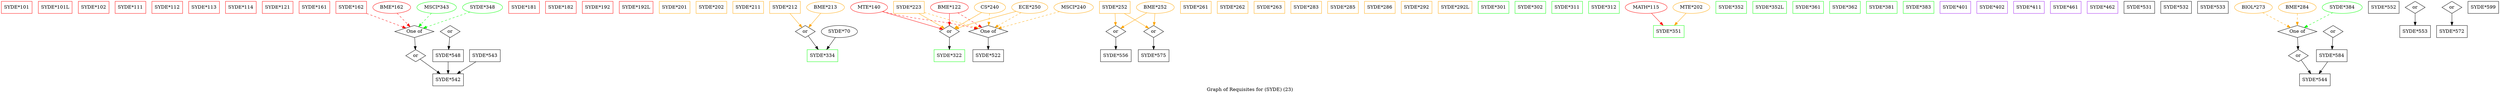 strict digraph "" {
	graph [bb="0,0,7389,275",
		label="Graph of Requisites for (SYDE) (23)",
		lheight=0.21,
		lp="3694.5,11.5",
		lwidth=3.56
	];
	node [label="\N"];
	"SYDE*101"	[color=red,
		height=0.5,
		pos="45.5,257",
		shape=box,
		width=1.2639];
	"SYDE*101L"	[color=red,
		height=0.5,
		pos="159.5,257",
		shape=box,
		width=1.3889];
	"SYDE*102"	[color=red,
		height=0.5,
		pos="273.5,257",
		shape=box,
		width=1.2639];
	"SYDE*111"	[color=red,
		height=0.5,
		pos="382.5,257",
		shape=box,
		width=1.2639];
	"SYDE*112"	[color=red,
		height=0.5,
		pos="491.5,257",
		shape=box,
		width=1.2639];
	"SYDE*113"	[color=red,
		height=0.5,
		pos="600.5,257",
		shape=box,
		width=1.2639];
	"SYDE*114"	[color=red,
		height=0.5,
		pos="709.5,257",
		shape=box,
		width=1.2639];
	"SYDE*121"	[color=red,
		height=0.5,
		pos="818.5,257",
		shape=box,
		width=1.2639];
	"SYDE*161"	[color=red,
		height=0.5,
		pos="927.5,257",
		shape=box,
		width=1.2639];
	"SYDE*162"	[color=red,
		height=0.5,
		pos="1036.5,257",
		shape=box,
		width=1.2639];
	of283	[height=0.5,
		label="One of",
		pos="1221.5,185",
		shape=diamond,
		width=1.6085];
	"SYDE*162" -> of283	[color=red,
		pos="e,1196.8,195.33 1081.8,238.88 1114.3,226.55 1157.6,210.18 1187.3,198.93",
		style=dashed];
	or492	[height=0.5,
		label=or,
		pos="1224.5,113",
		shape=diamond,
		width=0.81703];
	of283 -> or492	[pos="e,1223.8,130.79 1222.2,167.05 1222.6,159.23 1223,149.75 1223.3,140.98"];
	"SYDE*542"	[height=0.5,
		pos="1320.5,41",
		shape=box,
		width=1.2639];
	or492 -> "SYDE*542"	[pos="e,1297.1,59.067 1237.4,102.56 1250.6,93.002 1271.3,77.855 1288.8,65.101"];
	"SYDE*181"	[color=red,
		height=0.5,
		pos="1546.5,257",
		shape=box,
		width=1.2639];
	"SYDE*182"	[color=red,
		height=0.5,
		pos="1655.5,257",
		shape=box,
		width=1.2639];
	"SYDE*192"	[color=red,
		height=0.5,
		pos="1764.5,257",
		shape=box,
		width=1.2639];
	"SYDE*192L"	[color=red,
		height=0.5,
		pos="1878.5,257",
		shape=box,
		width=1.3889];
	"SYDE*201"	[color=orange,
		height=0.5,
		pos="1992.5,257",
		shape=box,
		width=1.2639];
	"SYDE*202"	[color=orange,
		height=0.5,
		pos="2101.5,257",
		shape=box,
		width=1.2639];
	"SYDE*211"	[color=orange,
		height=0.5,
		pos="2210.5,257",
		shape=box,
		width=1.2639];
	"SYDE*212"	[color=orange,
		height=0.5,
		pos="2319.5,257",
		shape=box,
		width=1.2639];
	or491	[height=0.5,
		label=or,
		pos="2379.5,185",
		shape=diamond,
		width=0.81703];
	"SYDE*212" -> or491	[color=orange,
		pos="e,2369.9,197.21 2334.3,238.7 2343.1,228.47 2354.2,215.52 2363.2,205.01"];
	"SYDE*334"	[color=green,
		height=0.5,
		pos="2430.5,113",
		shape=box,
		width=1.2639];
	or491 -> "SYDE*334"	[pos="e,2418,131.19 2388.2,172.13 2394.7,163.17 2403.9,150.57 2412,139.38"];
	"SYDE*223"	[color=orange,
		height=0.5,
		pos="2684.5,257",
		shape=box,
		width=1.2639];
	or490	[height=0.5,
		label=or,
		pos="2803.5,185",
		shape=diamond,
		width=0.81703];
	"SYDE*223" -> or490	[color=orange,
		pos="e,2789.1,194.46 2713.6,238.88 2734.2,226.77 2761.4,210.77 2780.5,199.55"];
	of282	[height=0.5,
		label="One of",
		pos="2918.5,185",
		shape=diamond,
		width=1.6085];
	"SYDE*223" -> of282	[color=orange,
		pos="e,2890.1,194.19 2730.1,241.56 2733,240.69 2735.8,239.83 2738.5,239 2787.4,224.12 2843.9,207.59 2880.3,197.01",
		style=dashed];
	"SYDE*322"	[color=green,
		height=0.5,
		pos="2803.5,113",
		shape=box,
		width=1.2639];
	or490 -> "SYDE*322"	[pos="e,2803.5,131.1 2803.5,166.7 2803.5,158.98 2803.5,149.71 2803.5,141.11"];
	"SYDE*522"	[height=0.5,
		pos="2918.5,113",
		shape=box,
		width=1.2639];
	of282 -> "SYDE*522"	[pos="e,2918.5,131.1 2918.5,166.7 2918.5,158.98 2918.5,149.71 2918.5,141.11"];
	"SYDE*252"	[color=orange,
		height=0.5,
		pos="3292.5,257",
		shape=box,
		width=1.2639];
	or496	[height=0.5,
		label=or,
		pos="3294.5,185",
		shape=diamond,
		width=0.81703];
	"SYDE*252" -> or496	[color=orange,
		pos="e,3294,203.1 3293,238.7 3293.2,230.98 3293.5,221.71 3293.7,213.11"];
	or498	[height=0.5,
		label=or,
		pos="3406.5,185",
		shape=diamond,
		width=0.81703];
	"SYDE*252" -> or498	[color=orange,
		pos="e,3392.4,194.65 3320.4,238.88 3339.8,226.95 3365.4,211.24 3383.6,200.05"];
	"SYDE*556"	[height=0.5,
		pos="3294.5,113",
		shape=box,
		width=1.2639];
	or496 -> "SYDE*556"	[pos="e,3294.5,131.1 3294.5,166.7 3294.5,158.98 3294.5,149.71 3294.5,141.11"];
	"SYDE*575"	[height=0.5,
		pos="3406.5,113",
		shape=box,
		width=1.2639];
	or498 -> "SYDE*575"	[pos="e,3406.5,131.1 3406.5,166.7 3406.5,158.98 3406.5,149.71 3406.5,141.11"];
	"SYDE*261"	[color=orange,
		height=0.5,
		pos="3530.5,257",
		shape=box,
		width=1.2639];
	"SYDE*262"	[color=orange,
		height=0.5,
		pos="3639.5,257",
		shape=box,
		width=1.2639];
	"SYDE*263"	[color=orange,
		height=0.5,
		pos="3748.5,257",
		shape=box,
		width=1.2639];
	"SYDE*283"	[color=orange,
		height=0.5,
		pos="3857.5,257",
		shape=box,
		width=1.2639];
	"SYDE*285"	[color=orange,
		height=0.5,
		pos="3966.5,257",
		shape=box,
		width=1.2639];
	"SYDE*286"	[color=orange,
		height=0.5,
		pos="4075.5,257",
		shape=box,
		width=1.2639];
	"SYDE*292"	[color=orange,
		height=0.5,
		pos="4184.5,257",
		shape=box,
		width=1.2639];
	"SYDE*292L"	[color=orange,
		height=0.5,
		pos="4298.5,257",
		shape=box,
		width=1.3889];
	"SYDE*301"	[color=green,
		height=0.5,
		pos="4412.5,257",
		shape=box,
		width=1.2639];
	"SYDE*302"	[color=green,
		height=0.5,
		pos="4521.5,257",
		shape=box,
		width=1.2639];
	"SYDE*311"	[color=green,
		height=0.5,
		pos="4630.5,257",
		shape=box,
		width=1.2639];
	"SYDE*312"	[color=green,
		height=0.5,
		pos="4739.5,257",
		shape=box,
		width=1.2639];
	"BME*122"	[color=red,
		height=0.5,
		pos="2803.5,257",
		width=1.5526];
	"BME*122" -> or490	[color=red,
		pos="e,2803.5,203.1 2803.5,238.7 2803.5,230.98 2803.5,221.71 2803.5,213.11"];
	"BME*122" -> of282	[color=red,
		pos="e,2900,197.26 2828.5,240.81 2847,229.55 2872.2,214.2 2891.2,202.61",
		style=dashed];
	"CS*240"	[color=orange,
		height=0.5,
		pos="2923.5,257",
		width=1.2818];
	"CS*240" -> or490	[color=orange,
		pos="e,2817.9,194.39 2898.9,241.67 2877.8,229.32 2847.4,211.62 2826.7,199.52"];
	"CS*240" -> of282	[color=orange,
		pos="e,2919.7,203.1 2922.3,238.7 2921.7,230.98 2921.1,221.71 2920.4,213.11",
		style=dashed];
	"ECE*250"	[color=orange,
		height=0.5,
		pos="3040.5,257",
		width=1.4804];
	"ECE*250" -> or490	[color=orange,
		pos="e,2821.2,192.58 3000.4,244.91 2949.3,230.75 2865.8,207.52 2851.5,203 2844.7,200.85 2837.4,198.36 2830.6,195.97"];
	"ECE*250" -> of282	[color=orange,
		pos="e,2937.9,197.15 3014.6,241.15 2994.7,229.74 2967.3,213.99 2946.8,202.24",
		style=dashed];
	"MTE*140"	[color=red,
		height=0.5,
		pos="2566.5,257",
		width=1.5165];
	"MTE*140" -> or490	[color=red,
		pos="e,2784.8,191.53 2605.6,244.44 2653.4,230.34 2732.9,206.85 2775.1,194.38"];
	"MTE*140" -> of282	[color=red,
		pos="e,2887.1,193.3 2606.4,244.63 2614,242.62 2622,240.65 2629.5,239 2722.9,218.53 2747.7,221.31 2841.5,203 2853.1,200.73 2865.7,198.05 \
2877.3,195.49",
		style=dashed];
	"BME*213"	[color=orange,
		height=0.5,
		pos="2438.5,257",
		width=1.5526];
	"BME*213" -> or491	[color=orange,
		pos="e,2389.1,197.44 2424.5,239.41 2415.9,229.2 2404.8,216.07 2395.8,205.39"];
	"SYDE*70"	[height=0.5,
		pos="2480.5,185",
		width=1.4804];
	"SYDE*70" -> "SYDE*334"	[pos="e,2443,131.45 2468.7,167.41 2462.7,159.12 2455.4,148.89 2448.8,139.62"];
	"SYDE*351"	[color=green,
		height=0.5,
		pos="4931.5,185",
		shape=box,
		width=1.2639];
	"MATH*115"	[color=red,
		height=0.5,
		pos="4864.5,257",
		width=1.7151];
	"MATH*115" -> "SYDE*351"	[color=red,
		pos="e,4914.8,203.45 4880.4,239.41 4888.6,230.86 4898.7,220.26 4907.8,210.77"];
	"MTE*202"	[color=orange,
		height=0.5,
		pos="4998.5,257",
		width=1.5165];
	"MTE*202" -> "SYDE*351"	[color=orange,
		pos="e,4948.2,203.45 4982.6,239.41 4974.4,230.86 4964.3,220.26 4955.2,210.77"];
	"SYDE*352"	[color=green,
		height=0.5,
		pos="5116.5,257",
		shape=box,
		width=1.2639];
	"SYDE*352L"	[color=green,
		height=0.5,
		pos="5230.5,257",
		shape=box,
		width=1.3889];
	"SYDE*361"	[color=green,
		height=0.5,
		pos="5344.5,257",
		shape=box,
		width=1.2639];
	"SYDE*362"	[color=green,
		height=0.5,
		pos="5453.5,257",
		shape=box,
		width=1.2639];
	"SYDE*381"	[color=green,
		height=0.5,
		pos="5562.5,257",
		shape=box,
		width=1.2639];
	"SYDE*383"	[color=green,
		height=0.5,
		pos="5671.5,257",
		shape=box,
		width=1.2639];
	"SYDE*401"	[color=purple,
		height=0.5,
		pos="5780.5,257",
		shape=box,
		width=1.2639];
	"SYDE*402"	[color=purple,
		height=0.5,
		pos="5889.5,257",
		shape=box,
		width=1.2639];
	"SYDE*411"	[color=purple,
		height=0.5,
		pos="5998.5,257",
		shape=box,
		width=1.2639];
	"SYDE*461"	[color=purple,
		height=0.5,
		pos="6107.5,257",
		shape=box,
		width=1.2639];
	"SYDE*462"	[color=purple,
		height=0.5,
		pos="6216.5,257",
		shape=box,
		width=1.2639];
	"MSCI*240"	[color=orange,
		height=0.5,
		pos="3170.5,257",
		width=1.6249];
	"MSCI*240" -> of282	[color=orange,
		pos="e,2947.5,194.06 3128.6,244.36 3080.9,231.11 3003.5,209.62 2957.2,196.75",
		style=dashed];
	"SYDE*531"	[height=0.5,
		pos="6325.5,257",
		shape=box,
		width=1.2639];
	"SYDE*532"	[height=0.5,
		pos="6434.5,257",
		shape=box,
		width=1.2639];
	"SYDE*533"	[height=0.5,
		pos="6543.5,257",
		shape=box,
		width=1.2639];
	"BME*162"	[color=red,
		height=0.5,
		pos="1155.5,257",
		width=1.5526];
	"BME*162" -> of283	[color=red,
		pos="e,1209.1,199.2 1171.1,239.41 1180.4,229.62 1192.1,217.13 1202,206.7",
		style=dashed];
	"MSCI*343"	[color=green,
		height=0.5,
		pos="1287.5,257",
		width=1.6249];
	"MSCI*343" -> of283	[color=green,
		pos="e,1233.9,199.2 1271.9,239.41 1262.6,229.62 1250.9,217.13 1241,206.7",
		style=dashed];
	"SYDE*348"	[color=green,
		height=0.5,
		pos="1423.5,257",
		width=1.6429];
	"SYDE*348" -> of283	[color=green,
		pos="e,1247.6,195.04 1386,243 1349.2,230.24 1293.4,210.93 1257.2,198.38",
		style=dashed];
	"SYDE*548"	[height=0.5,
		pos="1320.5,113",
		shape=box,
		width=1.2639];
	"SYDE*548" -> "SYDE*542"	[pos="e,1320.5,59.104 1320.5,94.697 1320.5,86.983 1320.5,77.712 1320.5,69.112"];
	"SYDE*543"	[height=0.5,
		pos="1429.5,113",
		shape=box,
		width=1.2639];
	"SYDE*543" -> "SYDE*542"	[pos="e,1347.3,59.19 1402.8,94.876 1388.7,85.808 1371.2,74.552 1355.9,64.759"];
	"SYDE*544"	[height=0.5,
		pos="6844.5,41",
		shape=box,
		width=1.2639];
	or493	[height=0.5,
		label=or,
		pos="6795.5,113",
		shape=diamond,
		width=0.81703];
	or493 -> "SYDE*544"	[pos="e,6832.6,59.034 6804,99.807 6810.3,90.905 6818.9,78.518 6826.7,67.492"];
	of284	[height=0.5,
		label="One of",
		pos="6792.5,185",
		shape=diamond,
		width=1.6085];
	of284 -> or493	[pos="e,6794.8,130.79 6793.2,167.05 6793.6,159.23 6794,149.75 6794.3,140.98"];
	"BIOL*273"	[color=orange,
		height=0.5,
		pos="6662.5,257",
		width=1.5526];
	"BIOL*273" -> of284	[color=orange,
		pos="e,6772.2,196.93 6690.1,241.15 6711.6,229.57 6741.4,213.51 6763.3,201.7",
		style=dashed];
	"BME*284"	[color=orange,
		height=0.5,
		pos="6792.5,257",
		width=1.5526];
	"BME*284" -> of284	[color=orange,
		pos="e,6792.5,203.1 6792.5,238.7 6792.5,230.98 6792.5,221.71 6792.5,213.11",
		style=dashed];
	"SYDE*384"	[color=green,
		height=0.5,
		pos="6925.5,257",
		width=1.6429];
	"SYDE*384" -> of284	[color=green,
		pos="e,6812.9,196.72 6897.3,241.15 6875.1,229.5 6844.4,213.31 6821.9,201.49",
		style=dashed];
	"SYDE*584"	[height=0.5,
		pos="6894.5,113",
		shape=box,
		width=1.2639];
	"SYDE*584" -> "SYDE*544"	[pos="e,6856.7,59.104 6882.1,94.697 6876.3,86.474 6869.1,76.483 6862.7,67.421"];
	or494	[height=0.5,
		label=or,
		pos="1326.5,185",
		shape=diamond,
		width=0.81703];
	or494 -> "SYDE*548"	[pos="e,1322,131.12 1325.1,167.76 1324.4,159.87 1323.6,150.16 1322.8,141.18"];
	"SYDE*552"	[height=0.5,
		pos="7048.5,257",
		shape=box,
		width=1.2639];
	"SYDE*553"	[height=0.5,
		pos="7141.5,185",
		shape=box,
		width=1.2639];
	or495	[height=0.5,
		label=or,
		pos="7141.5,257",
		shape=diamond,
		width=0.81703];
	or495 -> "SYDE*553"	[pos="e,7141.5,203.1 7141.5,238.7 7141.5,230.98 7141.5,221.71 7141.5,213.11"];
	"BME*252"	[color=orange,
		height=0.5,
		pos="3411.5,257",
		width=1.5526];
	"BME*252" -> or496	[color=orange,
		pos="e,3308.8,194.57 3386.1,240.81 3365.7,228.59 3337.2,211.57 3317.5,199.75"];
	"BME*252" -> or498	[color=orange,
		pos="e,3407.7,202.62 3410.3,238.7 3409.7,230.87 3409,221.44 3408.4,212.73"];
	"SYDE*572"	[height=0.5,
		pos="7250.5,185",
		shape=box,
		width=1.2639];
	or497	[height=0.5,
		label=or,
		pos="7250.5,257",
		shape=diamond,
		width=0.81703];
	or497 -> "SYDE*572"	[pos="e,7250.5,203.1 7250.5,238.7 7250.5,230.98 7250.5,221.71 7250.5,213.11"];
	or499	[height=0.5,
		label=or,
		pos="6897.5,185",
		shape=diamond,
		width=0.81703];
	or499 -> "SYDE*584"	[pos="e,6895.2,131.45 6896.8,167.41 6896.5,159.71 6896.1,150.34 6895.7,141.62"];
	"SYDE*599"	[height=0.5,
		pos="7343.5,257",
		shape=box,
		width=1.2639];
}
